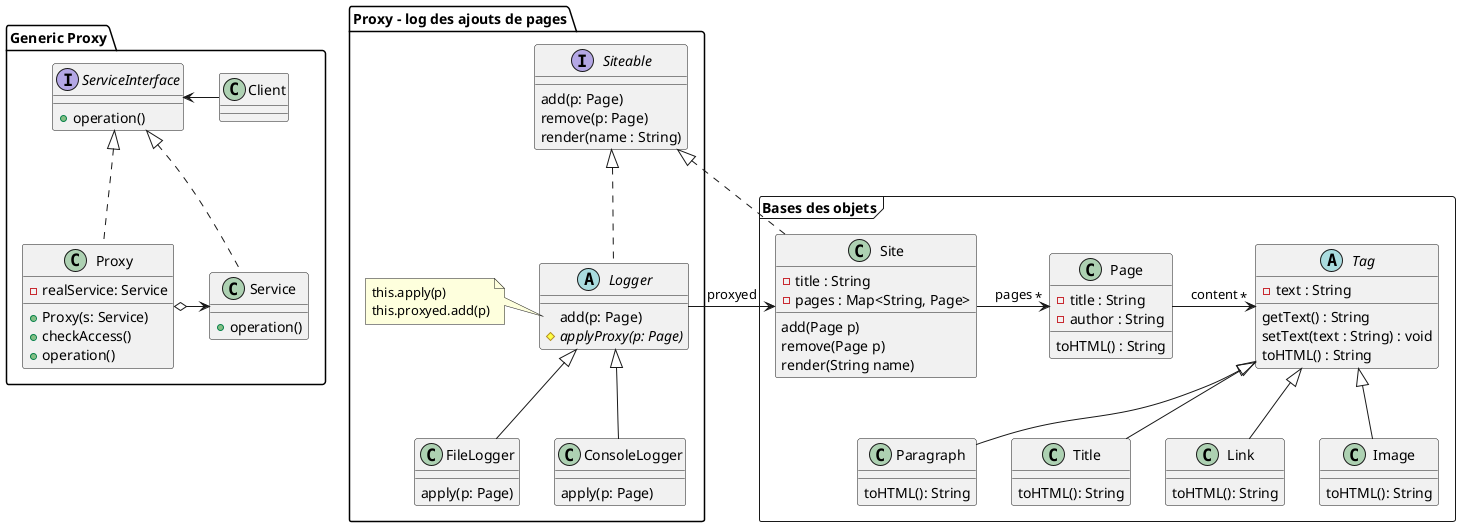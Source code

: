 @startuml
'https://plantuml.com/class-diagram

package "Generic Proxy" {
    class Client{}

    interface ServiceInterface {
        + operation()
    }

    class Proxy {
        - realService: Service
        + Proxy(s: Service)
        + checkAccess()
        + operation()
    }

    class Service {
        +operation()
    }

    ServiceInterface <- Client
    Proxy o-> Service
    ServiceInterface<|..Proxy
    ServiceInterface<|..Service
}


package "Bases des objets" <<Frame>> {

    class Page {
        -title : String
        -author : String
        toHTML() : String
    }

    abstract class Tag {
        - text : String
        getText() : String
        setText(text : String) : void
        toHTML() : String
    }

    Tag <|-- Paragraph
    Tag <|-- Title
    Tag <|-- Link
    Tag <|-- Image

    Page -> "*" Tag : content
    Site -> "*" Page : pages

    class Site {
        -title : String
        -pages : Map<String, Page>
        add(Page p)
        remove(Page p)
        render(String name)
    }

    Image : toHTML(): String
    Link : toHTML(): String
    Title : toHTML(): String
    Paragraph : toHTML(): String

}

package "Proxy - log des ajouts de pages" {
    interface Siteable {
        add(p: Page)
        remove(p: Page)
        render(name : String)
    }

    abstract class Logger{
        add(p: Page)
        # {abstract} applyProxy(p: Page)
    }
    note left of Logger::add
          this.apply(p)
          this.proxyed.add(p)
        end note


    Logger <|-- FileLogger
    Logger <|-- ConsoleLogger

    Siteable <|.. Site
    Siteable <|.. Logger
    Logger -> Site : proxyed

    FileLogger : apply(p: Page)
    ConsoleLogger : apply(p: Page)
}


@enduml